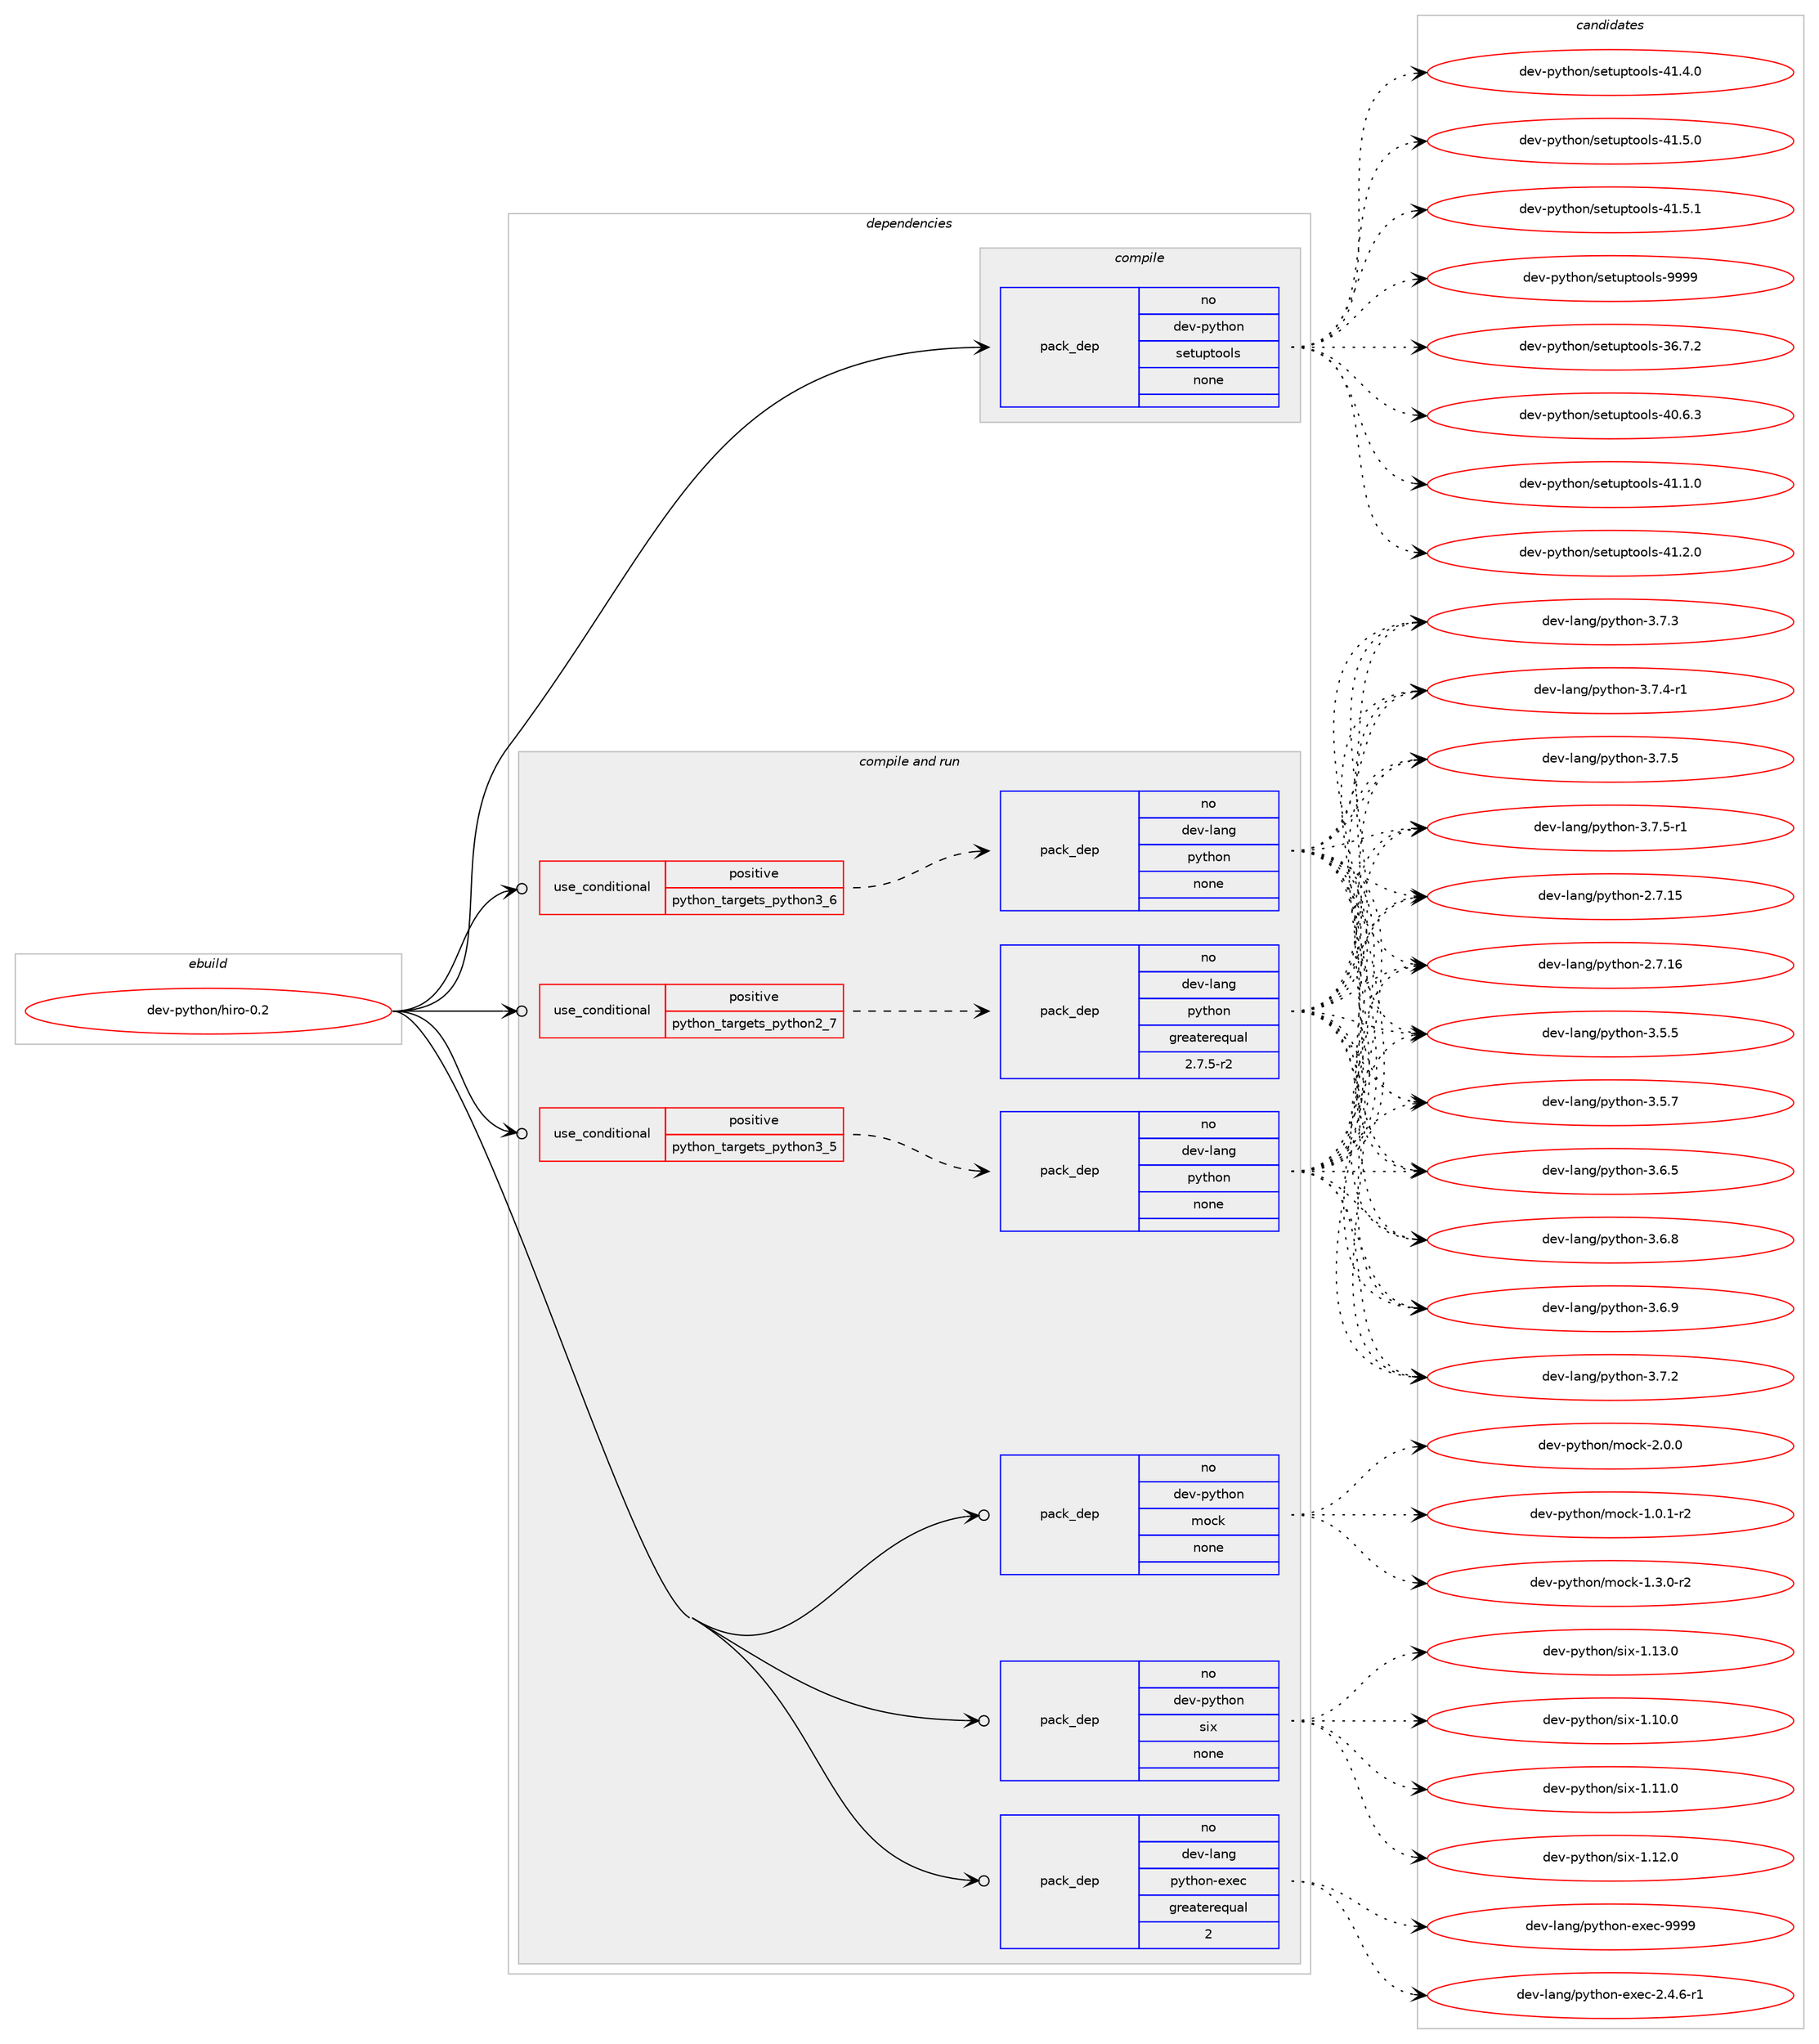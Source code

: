 digraph prolog {

# *************
# Graph options
# *************

newrank=true;
concentrate=true;
compound=true;
graph [rankdir=LR,fontname=Helvetica,fontsize=10,ranksep=1.5];#, ranksep=2.5, nodesep=0.2];
edge  [arrowhead=vee];
node  [fontname=Helvetica,fontsize=10];

# **********
# The ebuild
# **********

subgraph cluster_leftcol {
color=gray;
rank=same;
label=<<i>ebuild</i>>;
id [label="dev-python/hiro-0.2", color=red, width=4, href="../dev-python/hiro-0.2.svg"];
}

# ****************
# The dependencies
# ****************

subgraph cluster_midcol {
color=gray;
label=<<i>dependencies</i>>;
subgraph cluster_compile {
fillcolor="#eeeeee";
style=filled;
label=<<i>compile</i>>;
subgraph pack456118 {
dependency608388 [label=<<TABLE BORDER="0" CELLBORDER="1" CELLSPACING="0" CELLPADDING="4" WIDTH="220"><TR><TD ROWSPAN="6" CELLPADDING="30">pack_dep</TD></TR><TR><TD WIDTH="110">no</TD></TR><TR><TD>dev-python</TD></TR><TR><TD>setuptools</TD></TR><TR><TD>none</TD></TR><TR><TD></TD></TR></TABLE>>, shape=none, color=blue];
}
id:e -> dependency608388:w [weight=20,style="solid",arrowhead="vee"];
}
subgraph cluster_compileandrun {
fillcolor="#eeeeee";
style=filled;
label=<<i>compile and run</i>>;
subgraph cond140471 {
dependency608389 [label=<<TABLE BORDER="0" CELLBORDER="1" CELLSPACING="0" CELLPADDING="4"><TR><TD ROWSPAN="3" CELLPADDING="10">use_conditional</TD></TR><TR><TD>positive</TD></TR><TR><TD>python_targets_python2_7</TD></TR></TABLE>>, shape=none, color=red];
subgraph pack456119 {
dependency608390 [label=<<TABLE BORDER="0" CELLBORDER="1" CELLSPACING="0" CELLPADDING="4" WIDTH="220"><TR><TD ROWSPAN="6" CELLPADDING="30">pack_dep</TD></TR><TR><TD WIDTH="110">no</TD></TR><TR><TD>dev-lang</TD></TR><TR><TD>python</TD></TR><TR><TD>greaterequal</TD></TR><TR><TD>2.7.5-r2</TD></TR></TABLE>>, shape=none, color=blue];
}
dependency608389:e -> dependency608390:w [weight=20,style="dashed",arrowhead="vee"];
}
id:e -> dependency608389:w [weight=20,style="solid",arrowhead="odotvee"];
subgraph cond140472 {
dependency608391 [label=<<TABLE BORDER="0" CELLBORDER="1" CELLSPACING="0" CELLPADDING="4"><TR><TD ROWSPAN="3" CELLPADDING="10">use_conditional</TD></TR><TR><TD>positive</TD></TR><TR><TD>python_targets_python3_5</TD></TR></TABLE>>, shape=none, color=red];
subgraph pack456120 {
dependency608392 [label=<<TABLE BORDER="0" CELLBORDER="1" CELLSPACING="0" CELLPADDING="4" WIDTH="220"><TR><TD ROWSPAN="6" CELLPADDING="30">pack_dep</TD></TR><TR><TD WIDTH="110">no</TD></TR><TR><TD>dev-lang</TD></TR><TR><TD>python</TD></TR><TR><TD>none</TD></TR><TR><TD></TD></TR></TABLE>>, shape=none, color=blue];
}
dependency608391:e -> dependency608392:w [weight=20,style="dashed",arrowhead="vee"];
}
id:e -> dependency608391:w [weight=20,style="solid",arrowhead="odotvee"];
subgraph cond140473 {
dependency608393 [label=<<TABLE BORDER="0" CELLBORDER="1" CELLSPACING="0" CELLPADDING="4"><TR><TD ROWSPAN="3" CELLPADDING="10">use_conditional</TD></TR><TR><TD>positive</TD></TR><TR><TD>python_targets_python3_6</TD></TR></TABLE>>, shape=none, color=red];
subgraph pack456121 {
dependency608394 [label=<<TABLE BORDER="0" CELLBORDER="1" CELLSPACING="0" CELLPADDING="4" WIDTH="220"><TR><TD ROWSPAN="6" CELLPADDING="30">pack_dep</TD></TR><TR><TD WIDTH="110">no</TD></TR><TR><TD>dev-lang</TD></TR><TR><TD>python</TD></TR><TR><TD>none</TD></TR><TR><TD></TD></TR></TABLE>>, shape=none, color=blue];
}
dependency608393:e -> dependency608394:w [weight=20,style="dashed",arrowhead="vee"];
}
id:e -> dependency608393:w [weight=20,style="solid",arrowhead="odotvee"];
subgraph pack456122 {
dependency608395 [label=<<TABLE BORDER="0" CELLBORDER="1" CELLSPACING="0" CELLPADDING="4" WIDTH="220"><TR><TD ROWSPAN="6" CELLPADDING="30">pack_dep</TD></TR><TR><TD WIDTH="110">no</TD></TR><TR><TD>dev-lang</TD></TR><TR><TD>python-exec</TD></TR><TR><TD>greaterequal</TD></TR><TR><TD>2</TD></TR></TABLE>>, shape=none, color=blue];
}
id:e -> dependency608395:w [weight=20,style="solid",arrowhead="odotvee"];
subgraph pack456123 {
dependency608396 [label=<<TABLE BORDER="0" CELLBORDER="1" CELLSPACING="0" CELLPADDING="4" WIDTH="220"><TR><TD ROWSPAN="6" CELLPADDING="30">pack_dep</TD></TR><TR><TD WIDTH="110">no</TD></TR><TR><TD>dev-python</TD></TR><TR><TD>mock</TD></TR><TR><TD>none</TD></TR><TR><TD></TD></TR></TABLE>>, shape=none, color=blue];
}
id:e -> dependency608396:w [weight=20,style="solid",arrowhead="odotvee"];
subgraph pack456124 {
dependency608397 [label=<<TABLE BORDER="0" CELLBORDER="1" CELLSPACING="0" CELLPADDING="4" WIDTH="220"><TR><TD ROWSPAN="6" CELLPADDING="30">pack_dep</TD></TR><TR><TD WIDTH="110">no</TD></TR><TR><TD>dev-python</TD></TR><TR><TD>six</TD></TR><TR><TD>none</TD></TR><TR><TD></TD></TR></TABLE>>, shape=none, color=blue];
}
id:e -> dependency608397:w [weight=20,style="solid",arrowhead="odotvee"];
}
subgraph cluster_run {
fillcolor="#eeeeee";
style=filled;
label=<<i>run</i>>;
}
}

# **************
# The candidates
# **************

subgraph cluster_choices {
rank=same;
color=gray;
label=<<i>candidates</i>>;

subgraph choice456118 {
color=black;
nodesep=1;
choice100101118451121211161041111104711510111611711211611111110811545515446554650 [label="dev-python/setuptools-36.7.2", color=red, width=4,href="../dev-python/setuptools-36.7.2.svg"];
choice100101118451121211161041111104711510111611711211611111110811545524846544651 [label="dev-python/setuptools-40.6.3", color=red, width=4,href="../dev-python/setuptools-40.6.3.svg"];
choice100101118451121211161041111104711510111611711211611111110811545524946494648 [label="dev-python/setuptools-41.1.0", color=red, width=4,href="../dev-python/setuptools-41.1.0.svg"];
choice100101118451121211161041111104711510111611711211611111110811545524946504648 [label="dev-python/setuptools-41.2.0", color=red, width=4,href="../dev-python/setuptools-41.2.0.svg"];
choice100101118451121211161041111104711510111611711211611111110811545524946524648 [label="dev-python/setuptools-41.4.0", color=red, width=4,href="../dev-python/setuptools-41.4.0.svg"];
choice100101118451121211161041111104711510111611711211611111110811545524946534648 [label="dev-python/setuptools-41.5.0", color=red, width=4,href="../dev-python/setuptools-41.5.0.svg"];
choice100101118451121211161041111104711510111611711211611111110811545524946534649 [label="dev-python/setuptools-41.5.1", color=red, width=4,href="../dev-python/setuptools-41.5.1.svg"];
choice10010111845112121116104111110471151011161171121161111111081154557575757 [label="dev-python/setuptools-9999", color=red, width=4,href="../dev-python/setuptools-9999.svg"];
dependency608388:e -> choice100101118451121211161041111104711510111611711211611111110811545515446554650:w [style=dotted,weight="100"];
dependency608388:e -> choice100101118451121211161041111104711510111611711211611111110811545524846544651:w [style=dotted,weight="100"];
dependency608388:e -> choice100101118451121211161041111104711510111611711211611111110811545524946494648:w [style=dotted,weight="100"];
dependency608388:e -> choice100101118451121211161041111104711510111611711211611111110811545524946504648:w [style=dotted,weight="100"];
dependency608388:e -> choice100101118451121211161041111104711510111611711211611111110811545524946524648:w [style=dotted,weight="100"];
dependency608388:e -> choice100101118451121211161041111104711510111611711211611111110811545524946534648:w [style=dotted,weight="100"];
dependency608388:e -> choice100101118451121211161041111104711510111611711211611111110811545524946534649:w [style=dotted,weight="100"];
dependency608388:e -> choice10010111845112121116104111110471151011161171121161111111081154557575757:w [style=dotted,weight="100"];
}
subgraph choice456119 {
color=black;
nodesep=1;
choice10010111845108971101034711212111610411111045504655464953 [label="dev-lang/python-2.7.15", color=red, width=4,href="../dev-lang/python-2.7.15.svg"];
choice10010111845108971101034711212111610411111045504655464954 [label="dev-lang/python-2.7.16", color=red, width=4,href="../dev-lang/python-2.7.16.svg"];
choice100101118451089711010347112121116104111110455146534653 [label="dev-lang/python-3.5.5", color=red, width=4,href="../dev-lang/python-3.5.5.svg"];
choice100101118451089711010347112121116104111110455146534655 [label="dev-lang/python-3.5.7", color=red, width=4,href="../dev-lang/python-3.5.7.svg"];
choice100101118451089711010347112121116104111110455146544653 [label="dev-lang/python-3.6.5", color=red, width=4,href="../dev-lang/python-3.6.5.svg"];
choice100101118451089711010347112121116104111110455146544656 [label="dev-lang/python-3.6.8", color=red, width=4,href="../dev-lang/python-3.6.8.svg"];
choice100101118451089711010347112121116104111110455146544657 [label="dev-lang/python-3.6.9", color=red, width=4,href="../dev-lang/python-3.6.9.svg"];
choice100101118451089711010347112121116104111110455146554650 [label="dev-lang/python-3.7.2", color=red, width=4,href="../dev-lang/python-3.7.2.svg"];
choice100101118451089711010347112121116104111110455146554651 [label="dev-lang/python-3.7.3", color=red, width=4,href="../dev-lang/python-3.7.3.svg"];
choice1001011184510897110103471121211161041111104551465546524511449 [label="dev-lang/python-3.7.4-r1", color=red, width=4,href="../dev-lang/python-3.7.4-r1.svg"];
choice100101118451089711010347112121116104111110455146554653 [label="dev-lang/python-3.7.5", color=red, width=4,href="../dev-lang/python-3.7.5.svg"];
choice1001011184510897110103471121211161041111104551465546534511449 [label="dev-lang/python-3.7.5-r1", color=red, width=4,href="../dev-lang/python-3.7.5-r1.svg"];
dependency608390:e -> choice10010111845108971101034711212111610411111045504655464953:w [style=dotted,weight="100"];
dependency608390:e -> choice10010111845108971101034711212111610411111045504655464954:w [style=dotted,weight="100"];
dependency608390:e -> choice100101118451089711010347112121116104111110455146534653:w [style=dotted,weight="100"];
dependency608390:e -> choice100101118451089711010347112121116104111110455146534655:w [style=dotted,weight="100"];
dependency608390:e -> choice100101118451089711010347112121116104111110455146544653:w [style=dotted,weight="100"];
dependency608390:e -> choice100101118451089711010347112121116104111110455146544656:w [style=dotted,weight="100"];
dependency608390:e -> choice100101118451089711010347112121116104111110455146544657:w [style=dotted,weight="100"];
dependency608390:e -> choice100101118451089711010347112121116104111110455146554650:w [style=dotted,weight="100"];
dependency608390:e -> choice100101118451089711010347112121116104111110455146554651:w [style=dotted,weight="100"];
dependency608390:e -> choice1001011184510897110103471121211161041111104551465546524511449:w [style=dotted,weight="100"];
dependency608390:e -> choice100101118451089711010347112121116104111110455146554653:w [style=dotted,weight="100"];
dependency608390:e -> choice1001011184510897110103471121211161041111104551465546534511449:w [style=dotted,weight="100"];
}
subgraph choice456120 {
color=black;
nodesep=1;
choice10010111845108971101034711212111610411111045504655464953 [label="dev-lang/python-2.7.15", color=red, width=4,href="../dev-lang/python-2.7.15.svg"];
choice10010111845108971101034711212111610411111045504655464954 [label="dev-lang/python-2.7.16", color=red, width=4,href="../dev-lang/python-2.7.16.svg"];
choice100101118451089711010347112121116104111110455146534653 [label="dev-lang/python-3.5.5", color=red, width=4,href="../dev-lang/python-3.5.5.svg"];
choice100101118451089711010347112121116104111110455146534655 [label="dev-lang/python-3.5.7", color=red, width=4,href="../dev-lang/python-3.5.7.svg"];
choice100101118451089711010347112121116104111110455146544653 [label="dev-lang/python-3.6.5", color=red, width=4,href="../dev-lang/python-3.6.5.svg"];
choice100101118451089711010347112121116104111110455146544656 [label="dev-lang/python-3.6.8", color=red, width=4,href="../dev-lang/python-3.6.8.svg"];
choice100101118451089711010347112121116104111110455146544657 [label="dev-lang/python-3.6.9", color=red, width=4,href="../dev-lang/python-3.6.9.svg"];
choice100101118451089711010347112121116104111110455146554650 [label="dev-lang/python-3.7.2", color=red, width=4,href="../dev-lang/python-3.7.2.svg"];
choice100101118451089711010347112121116104111110455146554651 [label="dev-lang/python-3.7.3", color=red, width=4,href="../dev-lang/python-3.7.3.svg"];
choice1001011184510897110103471121211161041111104551465546524511449 [label="dev-lang/python-3.7.4-r1", color=red, width=4,href="../dev-lang/python-3.7.4-r1.svg"];
choice100101118451089711010347112121116104111110455146554653 [label="dev-lang/python-3.7.5", color=red, width=4,href="../dev-lang/python-3.7.5.svg"];
choice1001011184510897110103471121211161041111104551465546534511449 [label="dev-lang/python-3.7.5-r1", color=red, width=4,href="../dev-lang/python-3.7.5-r1.svg"];
dependency608392:e -> choice10010111845108971101034711212111610411111045504655464953:w [style=dotted,weight="100"];
dependency608392:e -> choice10010111845108971101034711212111610411111045504655464954:w [style=dotted,weight="100"];
dependency608392:e -> choice100101118451089711010347112121116104111110455146534653:w [style=dotted,weight="100"];
dependency608392:e -> choice100101118451089711010347112121116104111110455146534655:w [style=dotted,weight="100"];
dependency608392:e -> choice100101118451089711010347112121116104111110455146544653:w [style=dotted,weight="100"];
dependency608392:e -> choice100101118451089711010347112121116104111110455146544656:w [style=dotted,weight="100"];
dependency608392:e -> choice100101118451089711010347112121116104111110455146544657:w [style=dotted,weight="100"];
dependency608392:e -> choice100101118451089711010347112121116104111110455146554650:w [style=dotted,weight="100"];
dependency608392:e -> choice100101118451089711010347112121116104111110455146554651:w [style=dotted,weight="100"];
dependency608392:e -> choice1001011184510897110103471121211161041111104551465546524511449:w [style=dotted,weight="100"];
dependency608392:e -> choice100101118451089711010347112121116104111110455146554653:w [style=dotted,weight="100"];
dependency608392:e -> choice1001011184510897110103471121211161041111104551465546534511449:w [style=dotted,weight="100"];
}
subgraph choice456121 {
color=black;
nodesep=1;
choice10010111845108971101034711212111610411111045504655464953 [label="dev-lang/python-2.7.15", color=red, width=4,href="../dev-lang/python-2.7.15.svg"];
choice10010111845108971101034711212111610411111045504655464954 [label="dev-lang/python-2.7.16", color=red, width=4,href="../dev-lang/python-2.7.16.svg"];
choice100101118451089711010347112121116104111110455146534653 [label="dev-lang/python-3.5.5", color=red, width=4,href="../dev-lang/python-3.5.5.svg"];
choice100101118451089711010347112121116104111110455146534655 [label="dev-lang/python-3.5.7", color=red, width=4,href="../dev-lang/python-3.5.7.svg"];
choice100101118451089711010347112121116104111110455146544653 [label="dev-lang/python-3.6.5", color=red, width=4,href="../dev-lang/python-3.6.5.svg"];
choice100101118451089711010347112121116104111110455146544656 [label="dev-lang/python-3.6.8", color=red, width=4,href="../dev-lang/python-3.6.8.svg"];
choice100101118451089711010347112121116104111110455146544657 [label="dev-lang/python-3.6.9", color=red, width=4,href="../dev-lang/python-3.6.9.svg"];
choice100101118451089711010347112121116104111110455146554650 [label="dev-lang/python-3.7.2", color=red, width=4,href="../dev-lang/python-3.7.2.svg"];
choice100101118451089711010347112121116104111110455146554651 [label="dev-lang/python-3.7.3", color=red, width=4,href="../dev-lang/python-3.7.3.svg"];
choice1001011184510897110103471121211161041111104551465546524511449 [label="dev-lang/python-3.7.4-r1", color=red, width=4,href="../dev-lang/python-3.7.4-r1.svg"];
choice100101118451089711010347112121116104111110455146554653 [label="dev-lang/python-3.7.5", color=red, width=4,href="../dev-lang/python-3.7.5.svg"];
choice1001011184510897110103471121211161041111104551465546534511449 [label="dev-lang/python-3.7.5-r1", color=red, width=4,href="../dev-lang/python-3.7.5-r1.svg"];
dependency608394:e -> choice10010111845108971101034711212111610411111045504655464953:w [style=dotted,weight="100"];
dependency608394:e -> choice10010111845108971101034711212111610411111045504655464954:w [style=dotted,weight="100"];
dependency608394:e -> choice100101118451089711010347112121116104111110455146534653:w [style=dotted,weight="100"];
dependency608394:e -> choice100101118451089711010347112121116104111110455146534655:w [style=dotted,weight="100"];
dependency608394:e -> choice100101118451089711010347112121116104111110455146544653:w [style=dotted,weight="100"];
dependency608394:e -> choice100101118451089711010347112121116104111110455146544656:w [style=dotted,weight="100"];
dependency608394:e -> choice100101118451089711010347112121116104111110455146544657:w [style=dotted,weight="100"];
dependency608394:e -> choice100101118451089711010347112121116104111110455146554650:w [style=dotted,weight="100"];
dependency608394:e -> choice100101118451089711010347112121116104111110455146554651:w [style=dotted,weight="100"];
dependency608394:e -> choice1001011184510897110103471121211161041111104551465546524511449:w [style=dotted,weight="100"];
dependency608394:e -> choice100101118451089711010347112121116104111110455146554653:w [style=dotted,weight="100"];
dependency608394:e -> choice1001011184510897110103471121211161041111104551465546534511449:w [style=dotted,weight="100"];
}
subgraph choice456122 {
color=black;
nodesep=1;
choice10010111845108971101034711212111610411111045101120101994550465246544511449 [label="dev-lang/python-exec-2.4.6-r1", color=red, width=4,href="../dev-lang/python-exec-2.4.6-r1.svg"];
choice10010111845108971101034711212111610411111045101120101994557575757 [label="dev-lang/python-exec-9999", color=red, width=4,href="../dev-lang/python-exec-9999.svg"];
dependency608395:e -> choice10010111845108971101034711212111610411111045101120101994550465246544511449:w [style=dotted,weight="100"];
dependency608395:e -> choice10010111845108971101034711212111610411111045101120101994557575757:w [style=dotted,weight="100"];
}
subgraph choice456123 {
color=black;
nodesep=1;
choice1001011184511212111610411111047109111991074549464846494511450 [label="dev-python/mock-1.0.1-r2", color=red, width=4,href="../dev-python/mock-1.0.1-r2.svg"];
choice1001011184511212111610411111047109111991074549465146484511450 [label="dev-python/mock-1.3.0-r2", color=red, width=4,href="../dev-python/mock-1.3.0-r2.svg"];
choice100101118451121211161041111104710911199107455046484648 [label="dev-python/mock-2.0.0", color=red, width=4,href="../dev-python/mock-2.0.0.svg"];
dependency608396:e -> choice1001011184511212111610411111047109111991074549464846494511450:w [style=dotted,weight="100"];
dependency608396:e -> choice1001011184511212111610411111047109111991074549465146484511450:w [style=dotted,weight="100"];
dependency608396:e -> choice100101118451121211161041111104710911199107455046484648:w [style=dotted,weight="100"];
}
subgraph choice456124 {
color=black;
nodesep=1;
choice100101118451121211161041111104711510512045494649484648 [label="dev-python/six-1.10.0", color=red, width=4,href="../dev-python/six-1.10.0.svg"];
choice100101118451121211161041111104711510512045494649494648 [label="dev-python/six-1.11.0", color=red, width=4,href="../dev-python/six-1.11.0.svg"];
choice100101118451121211161041111104711510512045494649504648 [label="dev-python/six-1.12.0", color=red, width=4,href="../dev-python/six-1.12.0.svg"];
choice100101118451121211161041111104711510512045494649514648 [label="dev-python/six-1.13.0", color=red, width=4,href="../dev-python/six-1.13.0.svg"];
dependency608397:e -> choice100101118451121211161041111104711510512045494649484648:w [style=dotted,weight="100"];
dependency608397:e -> choice100101118451121211161041111104711510512045494649494648:w [style=dotted,weight="100"];
dependency608397:e -> choice100101118451121211161041111104711510512045494649504648:w [style=dotted,weight="100"];
dependency608397:e -> choice100101118451121211161041111104711510512045494649514648:w [style=dotted,weight="100"];
}
}

}
